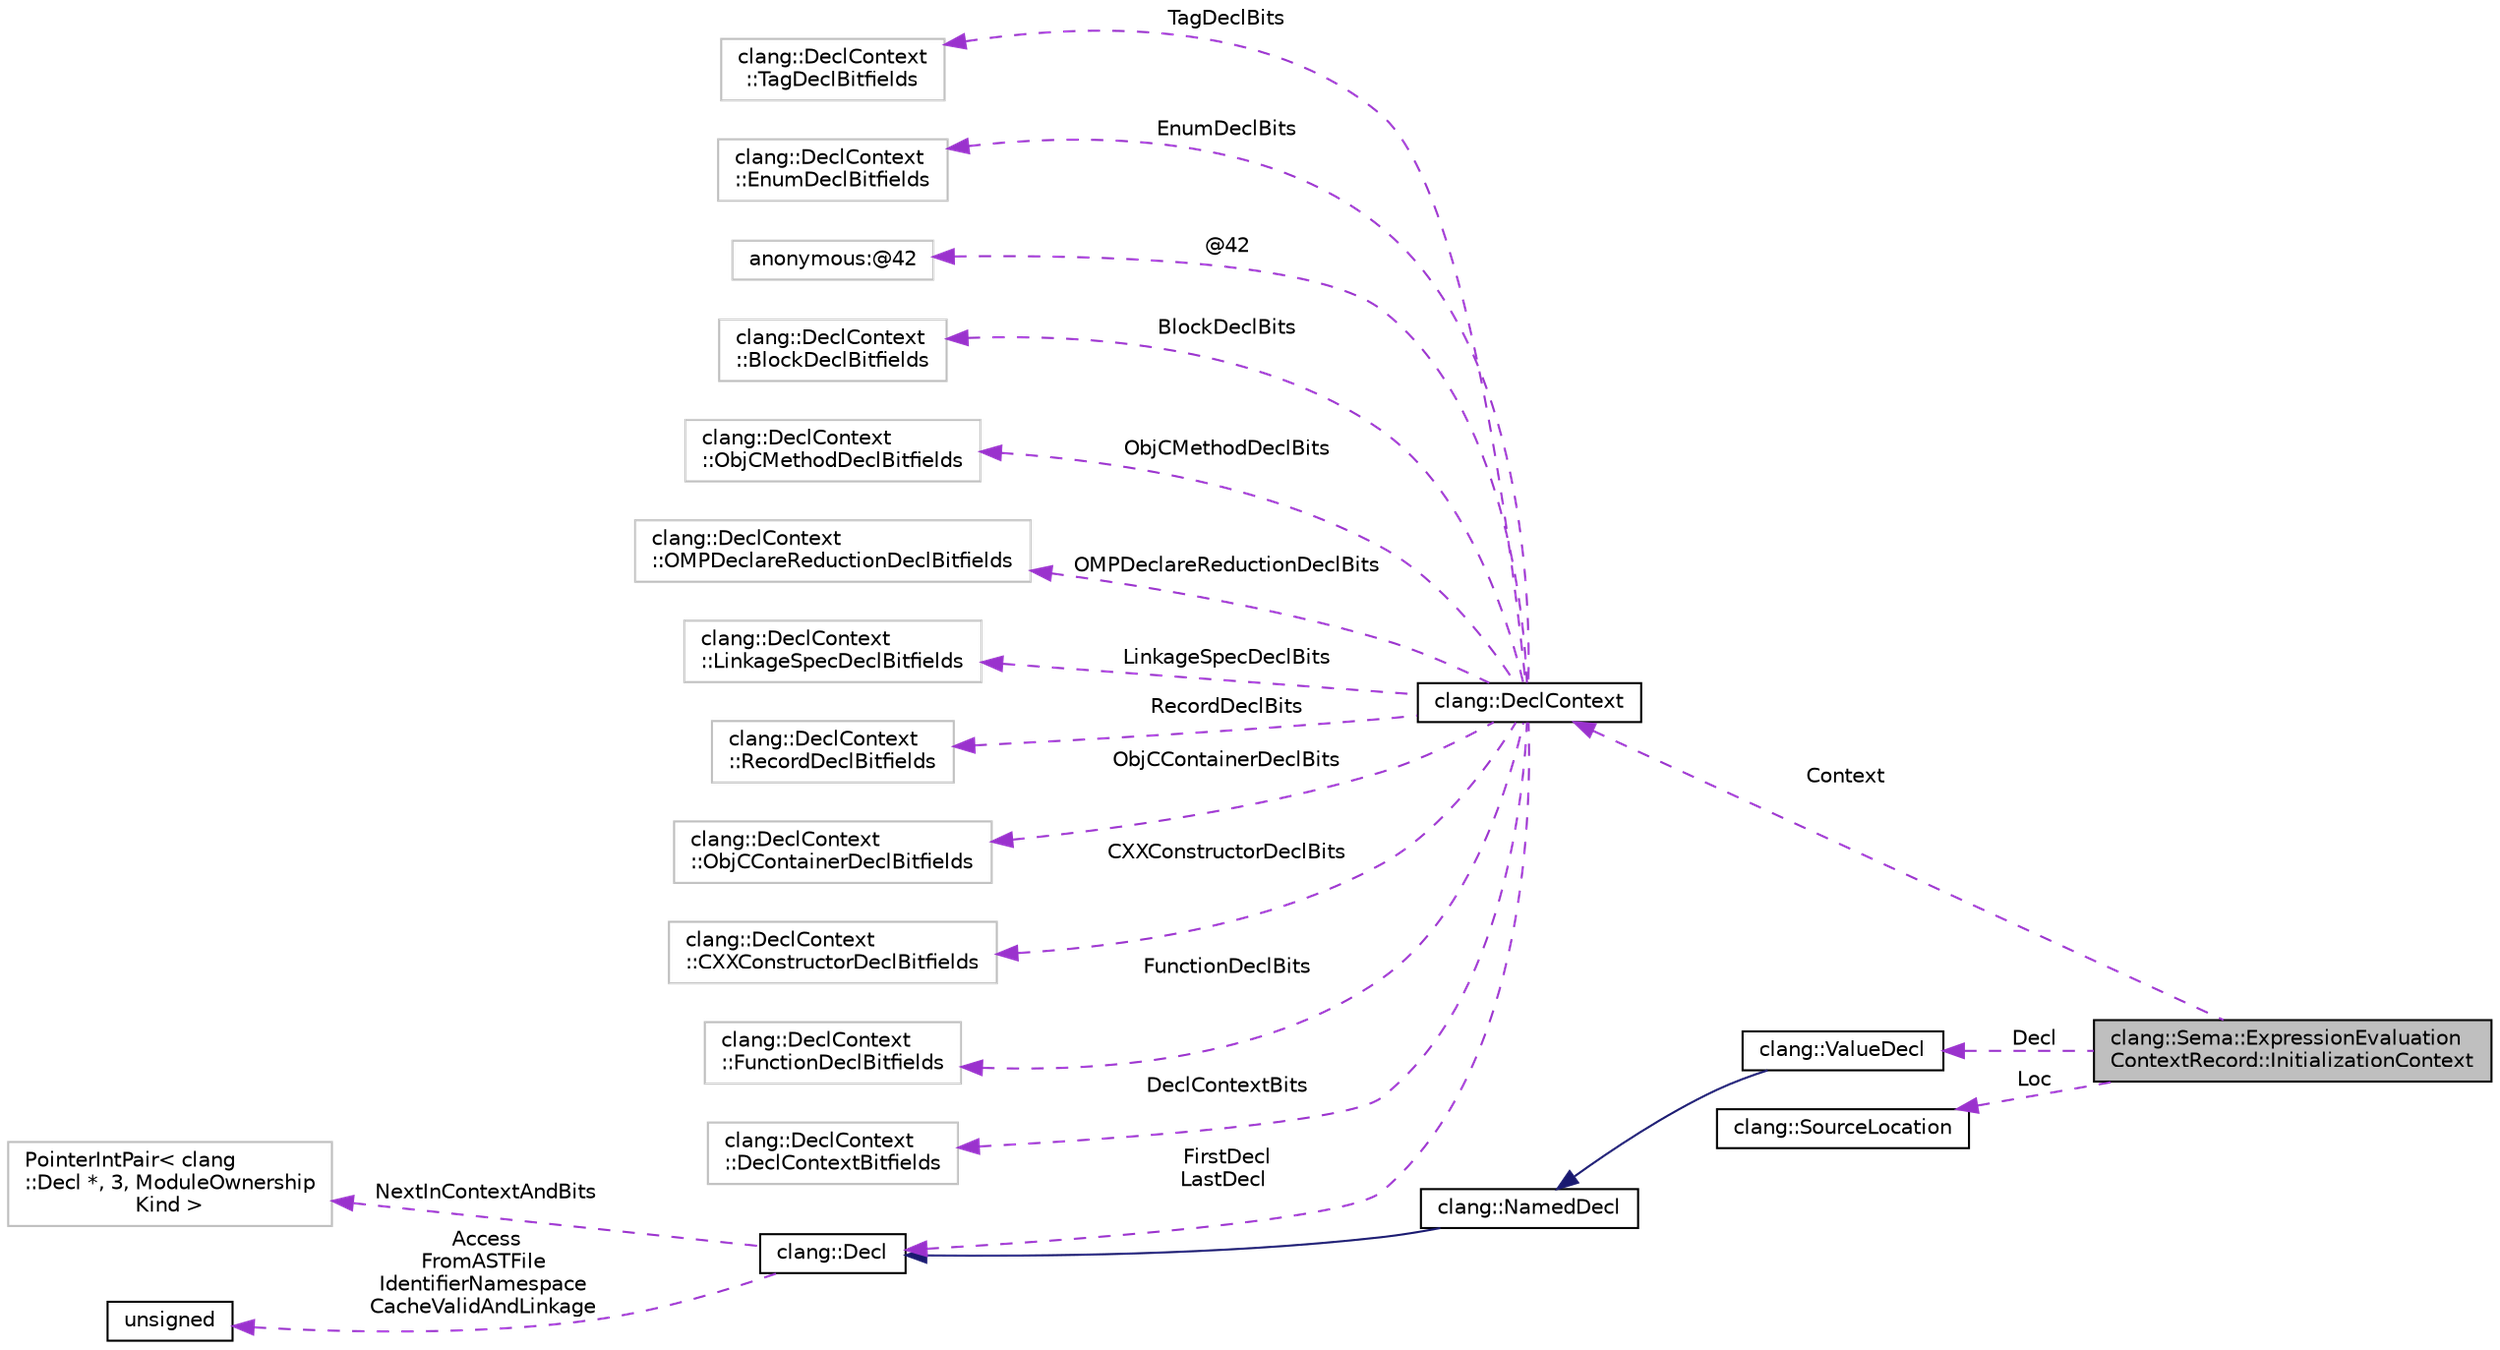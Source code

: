 digraph "clang::Sema::ExpressionEvaluationContextRecord::InitializationContext"
{
 // LATEX_PDF_SIZE
  bgcolor="transparent";
  edge [fontname="Helvetica",fontsize="10",labelfontname="Helvetica",labelfontsize="10"];
  node [fontname="Helvetica",fontsize="10",shape=record];
  rankdir="LR";
  Node1 [label="clang::Sema::ExpressionEvaluation\lContextRecord::InitializationContext",height=0.2,width=0.4,color="black", fillcolor="grey75", style="filled", fontcolor="black",tooltip=" "];
  Node2 -> Node1 [dir="back",color="darkorchid3",fontsize="10",style="dashed",label=" Decl" ,fontname="Helvetica"];
  Node2 [label="clang::ValueDecl",height=0.2,width=0.4,color="black",URL="$classclang_1_1ValueDecl.html",tooltip="Represent the declaration of a variable (in which case it is an lvalue) a function (in which case it ..."];
  Node3 -> Node2 [dir="back",color="midnightblue",fontsize="10",style="solid",fontname="Helvetica"];
  Node3 [label="clang::NamedDecl",height=0.2,width=0.4,color="black",URL="$classclang_1_1NamedDecl.html",tooltip="This represents a decl that may have a name."];
  Node4 -> Node3 [dir="back",color="midnightblue",fontsize="10",style="solid",fontname="Helvetica"];
  Node4 [label="clang::Decl",height=0.2,width=0.4,color="black",URL="$classclang_1_1Decl.html",tooltip="Decl - This represents one declaration (or definition), e.g."];
  Node5 -> Node4 [dir="back",color="darkorchid3",fontsize="10",style="dashed",label=" NextInContextAndBits" ,fontname="Helvetica"];
  Node5 [label="PointerIntPair\< clang\l::Decl *, 3, ModuleOwnership\lKind \>",height=0.2,width=0.4,color="grey75",tooltip=" "];
  Node6 -> Node4 [dir="back",color="darkorchid3",fontsize="10",style="dashed",label=" Access\nFromASTFile\nIdentifierNamespace\nCacheValidAndLinkage" ,fontname="Helvetica"];
  Node6 [label="unsigned",height=0.2,width=0.4,color="black",URL="$classunsigned.html",tooltip=" "];
  Node7 -> Node1 [dir="back",color="darkorchid3",fontsize="10",style="dashed",label=" Loc" ,fontname="Helvetica"];
  Node7 [label="clang::SourceLocation",height=0.2,width=0.4,color="black",URL="$classclang_1_1SourceLocation.html",tooltip="Encodes a location in the source."];
  Node8 -> Node1 [dir="back",color="darkorchid3",fontsize="10",style="dashed",label=" Context" ,fontname="Helvetica"];
  Node8 [label="clang::DeclContext",height=0.2,width=0.4,color="black",URL="$classclang_1_1DeclContext.html",tooltip="DeclContext - This is used only as base class of specific decl types that can act as declaration cont..."];
  Node9 -> Node8 [dir="back",color="darkorchid3",fontsize="10",style="dashed",label=" TagDeclBits" ,fontname="Helvetica"];
  Node9 [label="clang::DeclContext\l::TagDeclBitfields",height=0.2,width=0.4,color="grey75",tooltip="Stores the bits used by TagDecl."];
  Node10 -> Node8 [dir="back",color="darkorchid3",fontsize="10",style="dashed",label=" EnumDeclBits" ,fontname="Helvetica"];
  Node10 [label="clang::DeclContext\l::EnumDeclBitfields",height=0.2,width=0.4,color="grey75",tooltip="Stores the bits used by EnumDecl."];
  Node11 -> Node8 [dir="back",color="darkorchid3",fontsize="10",style="dashed",label=" @42" ,fontname="Helvetica"];
  Node11 [label="anonymous:@42",height=0.2,width=0.4,color="grey75",tooltip=" "];
  Node12 -> Node8 [dir="back",color="darkorchid3",fontsize="10",style="dashed",label=" BlockDeclBits" ,fontname="Helvetica"];
  Node12 [label="clang::DeclContext\l::BlockDeclBitfields",height=0.2,width=0.4,color="grey75",tooltip="Stores the bits used by BlockDecl."];
  Node13 -> Node8 [dir="back",color="darkorchid3",fontsize="10",style="dashed",label=" ObjCMethodDeclBits" ,fontname="Helvetica"];
  Node13 [label="clang::DeclContext\l::ObjCMethodDeclBitfields",height=0.2,width=0.4,color="grey75",tooltip="Stores the bits used by ObjCMethodDecl."];
  Node14 -> Node8 [dir="back",color="darkorchid3",fontsize="10",style="dashed",label=" OMPDeclareReductionDeclBits" ,fontname="Helvetica"];
  Node14 [label="clang::DeclContext\l::OMPDeclareReductionDeclBitfields",height=0.2,width=0.4,color="grey75",tooltip="Stores the bits used by OMPDeclareReductionDecl."];
  Node15 -> Node8 [dir="back",color="darkorchid3",fontsize="10",style="dashed",label=" LinkageSpecDeclBits" ,fontname="Helvetica"];
  Node15 [label="clang::DeclContext\l::LinkageSpecDeclBitfields",height=0.2,width=0.4,color="grey75",tooltip="Stores the bits used by LinkageSpecDecl."];
  Node16 -> Node8 [dir="back",color="darkorchid3",fontsize="10",style="dashed",label=" RecordDeclBits" ,fontname="Helvetica"];
  Node16 [label="clang::DeclContext\l::RecordDeclBitfields",height=0.2,width=0.4,color="grey75",tooltip="Stores the bits used by RecordDecl."];
  Node17 -> Node8 [dir="back",color="darkorchid3",fontsize="10",style="dashed",label=" ObjCContainerDeclBits" ,fontname="Helvetica"];
  Node17 [label="clang::DeclContext\l::ObjCContainerDeclBitfields",height=0.2,width=0.4,color="grey75",tooltip="Stores the bits used by ObjCContainerDecl."];
  Node18 -> Node8 [dir="back",color="darkorchid3",fontsize="10",style="dashed",label=" CXXConstructorDeclBits" ,fontname="Helvetica"];
  Node18 [label="clang::DeclContext\l::CXXConstructorDeclBitfields",height=0.2,width=0.4,color="grey75",tooltip="Stores the bits used by CXXConstructorDecl."];
  Node19 -> Node8 [dir="back",color="darkorchid3",fontsize="10",style="dashed",label=" FunctionDeclBits" ,fontname="Helvetica"];
  Node19 [label="clang::DeclContext\l::FunctionDeclBitfields",height=0.2,width=0.4,color="grey75",tooltip="Stores the bits used by FunctionDecl."];
  Node20 -> Node8 [dir="back",color="darkorchid3",fontsize="10",style="dashed",label=" DeclContextBits" ,fontname="Helvetica"];
  Node20 [label="clang::DeclContext\l::DeclContextBitfields",height=0.2,width=0.4,color="grey75",tooltip="Stores the bits used by DeclContext."];
  Node4 -> Node8 [dir="back",color="darkorchid3",fontsize="10",style="dashed",label=" FirstDecl\nLastDecl" ,fontname="Helvetica"];
}
